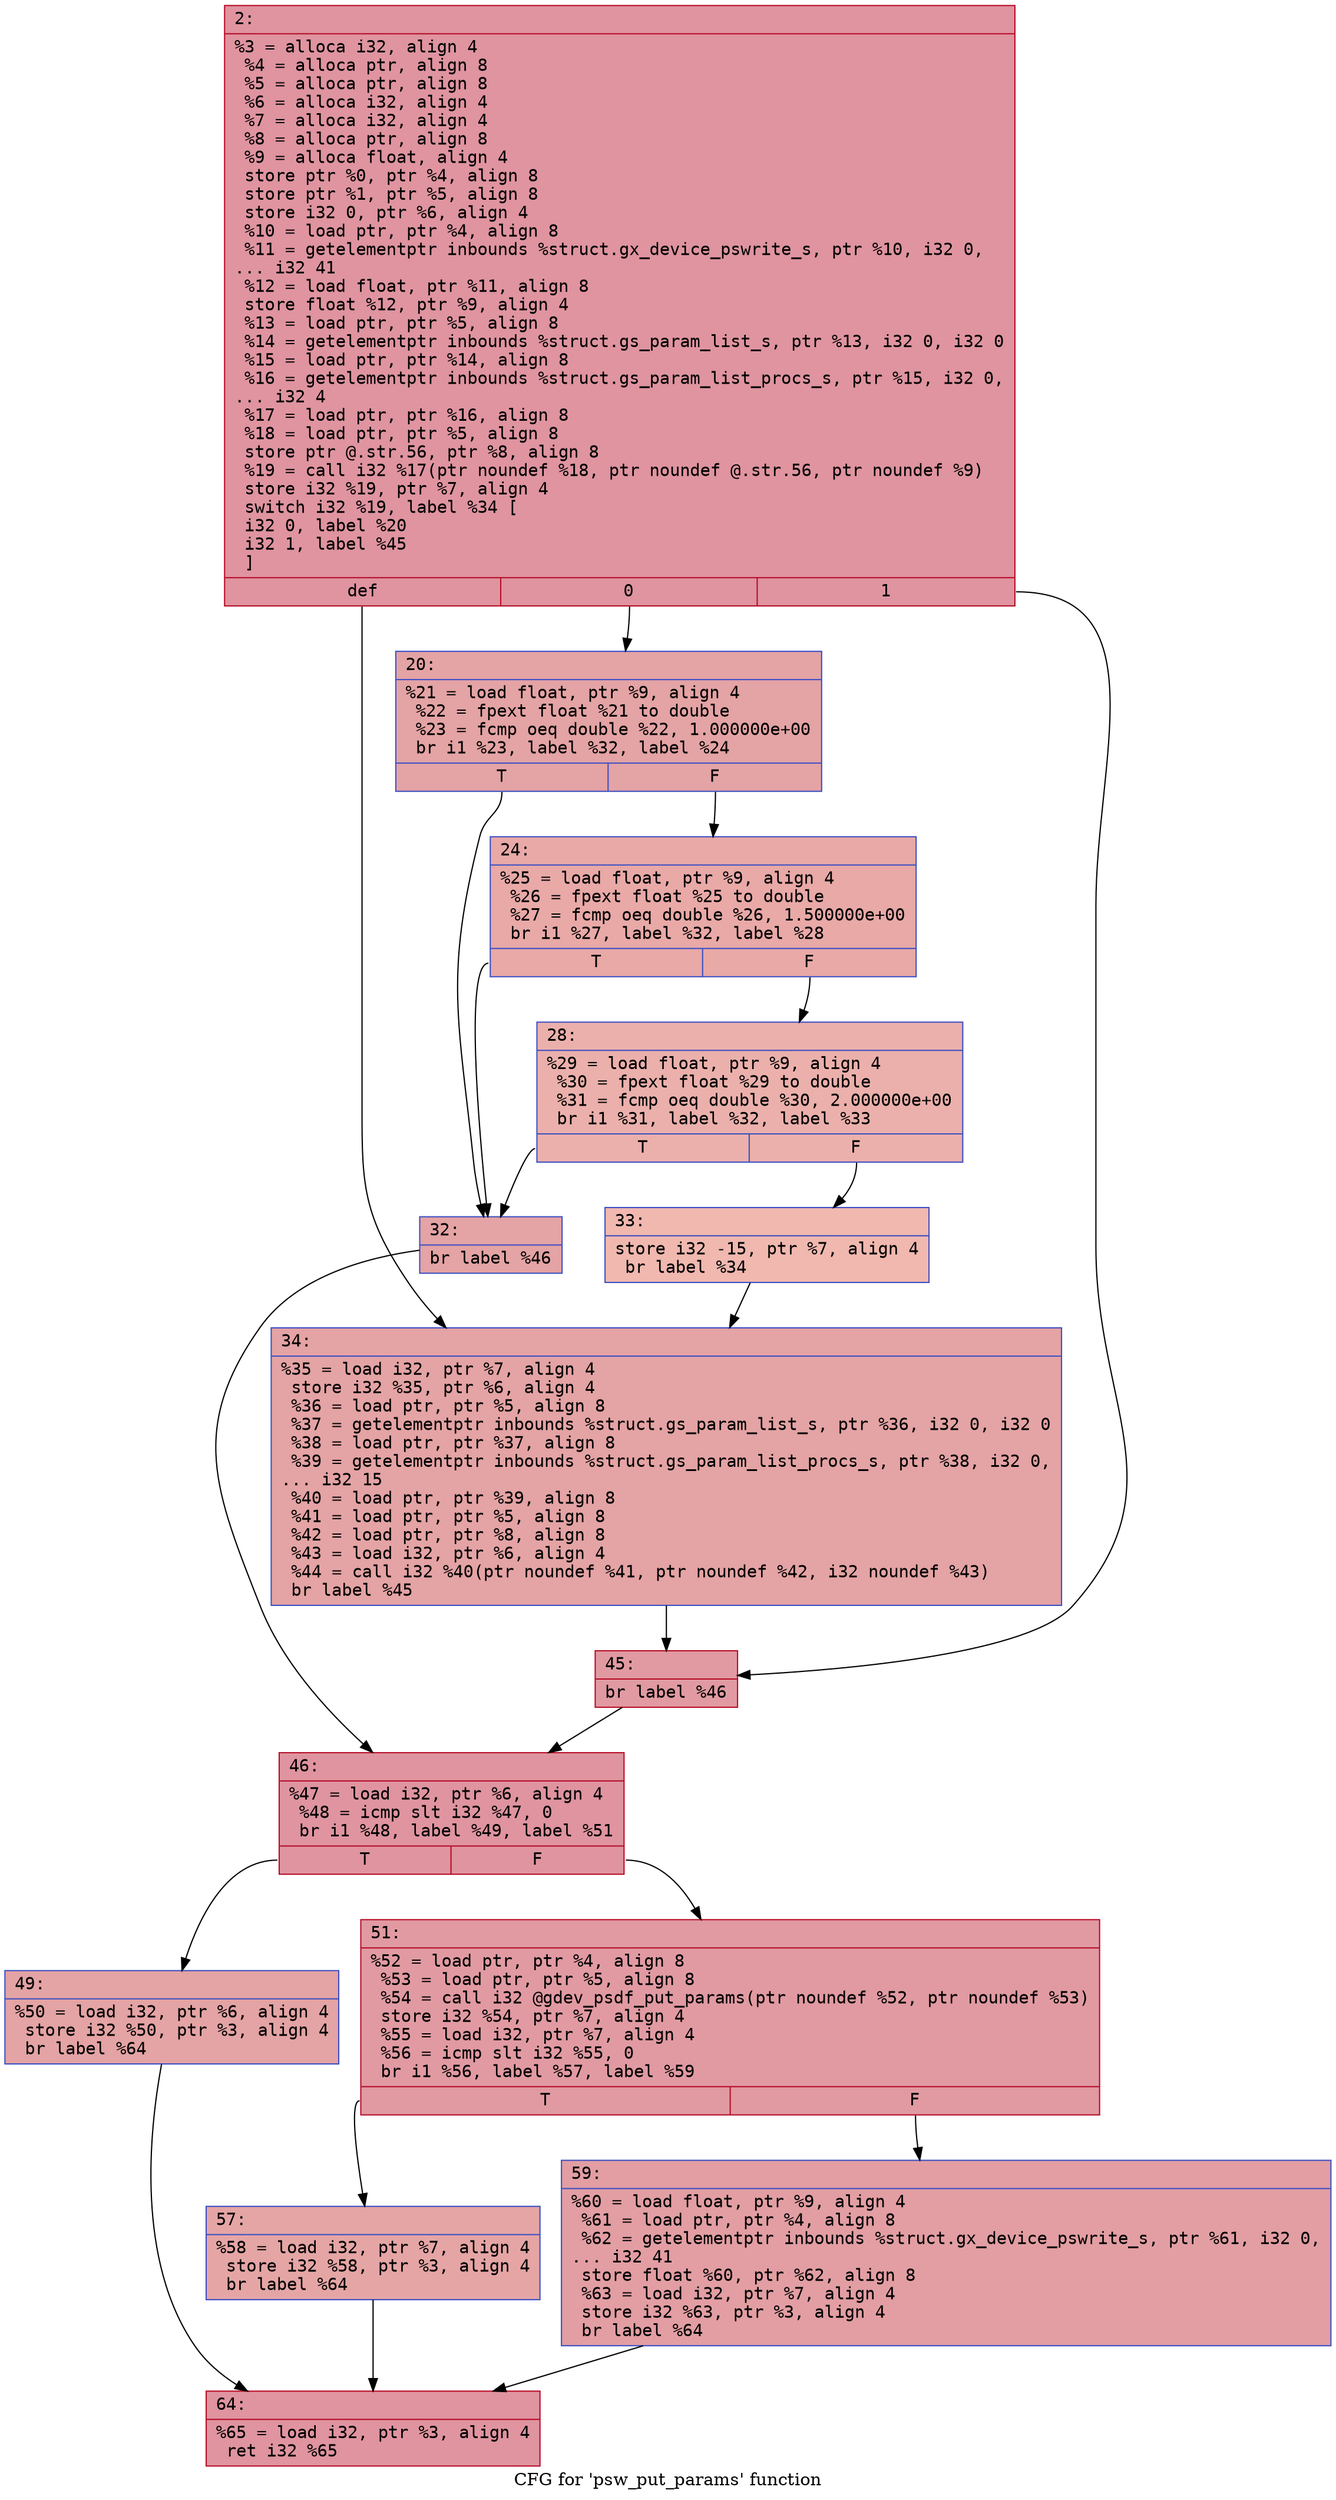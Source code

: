 digraph "CFG for 'psw_put_params' function" {
	label="CFG for 'psw_put_params' function";

	Node0x60000287b700 [shape=record,color="#b70d28ff", style=filled, fillcolor="#b70d2870" fontname="Courier",label="{2:\l|  %3 = alloca i32, align 4\l  %4 = alloca ptr, align 8\l  %5 = alloca ptr, align 8\l  %6 = alloca i32, align 4\l  %7 = alloca i32, align 4\l  %8 = alloca ptr, align 8\l  %9 = alloca float, align 4\l  store ptr %0, ptr %4, align 8\l  store ptr %1, ptr %5, align 8\l  store i32 0, ptr %6, align 4\l  %10 = load ptr, ptr %4, align 8\l  %11 = getelementptr inbounds %struct.gx_device_pswrite_s, ptr %10, i32 0,\l... i32 41\l  %12 = load float, ptr %11, align 8\l  store float %12, ptr %9, align 4\l  %13 = load ptr, ptr %5, align 8\l  %14 = getelementptr inbounds %struct.gs_param_list_s, ptr %13, i32 0, i32 0\l  %15 = load ptr, ptr %14, align 8\l  %16 = getelementptr inbounds %struct.gs_param_list_procs_s, ptr %15, i32 0,\l... i32 4\l  %17 = load ptr, ptr %16, align 8\l  %18 = load ptr, ptr %5, align 8\l  store ptr @.str.56, ptr %8, align 8\l  %19 = call i32 %17(ptr noundef %18, ptr noundef @.str.56, ptr noundef %9)\l  store i32 %19, ptr %7, align 4\l  switch i32 %19, label %34 [\l    i32 0, label %20\l    i32 1, label %45\l  ]\l|{<s0>def|<s1>0|<s2>1}}"];
	Node0x60000287b700:s0 -> Node0x60000287b8e0[tooltip="2 -> 34\nProbability 33.33%" ];
	Node0x60000287b700:s1 -> Node0x60000287b750[tooltip="2 -> 20\nProbability 33.33%" ];
	Node0x60000287b700:s2 -> Node0x60000287b930[tooltip="2 -> 45\nProbability 33.33%" ];
	Node0x60000287b750 [shape=record,color="#3d50c3ff", style=filled, fillcolor="#c32e3170" fontname="Courier",label="{20:\l|  %21 = load float, ptr %9, align 4\l  %22 = fpext float %21 to double\l  %23 = fcmp oeq double %22, 1.000000e+00\l  br i1 %23, label %32, label %24\l|{<s0>T|<s1>F}}"];
	Node0x60000287b750:s0 -> Node0x60000287b840[tooltip="20 -> 32\nProbability 62.50%" ];
	Node0x60000287b750:s1 -> Node0x60000287b7a0[tooltip="20 -> 24\nProbability 37.50%" ];
	Node0x60000287b7a0 [shape=record,color="#3d50c3ff", style=filled, fillcolor="#ca3b3770" fontname="Courier",label="{24:\l|  %25 = load float, ptr %9, align 4\l  %26 = fpext float %25 to double\l  %27 = fcmp oeq double %26, 1.500000e+00\l  br i1 %27, label %32, label %28\l|{<s0>T|<s1>F}}"];
	Node0x60000287b7a0:s0 -> Node0x60000287b840[tooltip="24 -> 32\nProbability 62.50%" ];
	Node0x60000287b7a0:s1 -> Node0x60000287b7f0[tooltip="24 -> 28\nProbability 37.50%" ];
	Node0x60000287b7f0 [shape=record,color="#3d50c3ff", style=filled, fillcolor="#d24b4070" fontname="Courier",label="{28:\l|  %29 = load float, ptr %9, align 4\l  %30 = fpext float %29 to double\l  %31 = fcmp oeq double %30, 2.000000e+00\l  br i1 %31, label %32, label %33\l|{<s0>T|<s1>F}}"];
	Node0x60000287b7f0:s0 -> Node0x60000287b840[tooltip="28 -> 32\nProbability 62.50%" ];
	Node0x60000287b7f0:s1 -> Node0x60000287b890[tooltip="28 -> 33\nProbability 37.50%" ];
	Node0x60000287b840 [shape=record,color="#3d50c3ff", style=filled, fillcolor="#c32e3170" fontname="Courier",label="{32:\l|  br label %46\l}"];
	Node0x60000287b840 -> Node0x60000287b980[tooltip="32 -> 46\nProbability 100.00%" ];
	Node0x60000287b890 [shape=record,color="#3d50c3ff", style=filled, fillcolor="#dc5d4a70" fontname="Courier",label="{33:\l|  store i32 -15, ptr %7, align 4\l  br label %34\l}"];
	Node0x60000287b890 -> Node0x60000287b8e0[tooltip="33 -> 34\nProbability 100.00%" ];
	Node0x60000287b8e0 [shape=record,color="#3d50c3ff", style=filled, fillcolor="#c32e3170" fontname="Courier",label="{34:\l|  %35 = load i32, ptr %7, align 4\l  store i32 %35, ptr %6, align 4\l  %36 = load ptr, ptr %5, align 8\l  %37 = getelementptr inbounds %struct.gs_param_list_s, ptr %36, i32 0, i32 0\l  %38 = load ptr, ptr %37, align 8\l  %39 = getelementptr inbounds %struct.gs_param_list_procs_s, ptr %38, i32 0,\l... i32 15\l  %40 = load ptr, ptr %39, align 8\l  %41 = load ptr, ptr %5, align 8\l  %42 = load ptr, ptr %8, align 8\l  %43 = load i32, ptr %6, align 4\l  %44 = call i32 %40(ptr noundef %41, ptr noundef %42, i32 noundef %43)\l  br label %45\l}"];
	Node0x60000287b8e0 -> Node0x60000287b930[tooltip="34 -> 45\nProbability 100.00%" ];
	Node0x60000287b930 [shape=record,color="#b70d28ff", style=filled, fillcolor="#bb1b2c70" fontname="Courier",label="{45:\l|  br label %46\l}"];
	Node0x60000287b930 -> Node0x60000287b980[tooltip="45 -> 46\nProbability 100.00%" ];
	Node0x60000287b980 [shape=record,color="#b70d28ff", style=filled, fillcolor="#b70d2870" fontname="Courier",label="{46:\l|  %47 = load i32, ptr %6, align 4\l  %48 = icmp slt i32 %47, 0\l  br i1 %48, label %49, label %51\l|{<s0>T|<s1>F}}"];
	Node0x60000287b980:s0 -> Node0x60000287b9d0[tooltip="46 -> 49\nProbability 37.50%" ];
	Node0x60000287b980:s1 -> Node0x60000287ba20[tooltip="46 -> 51\nProbability 62.50%" ];
	Node0x60000287b9d0 [shape=record,color="#3d50c3ff", style=filled, fillcolor="#c32e3170" fontname="Courier",label="{49:\l|  %50 = load i32, ptr %6, align 4\l  store i32 %50, ptr %3, align 4\l  br label %64\l}"];
	Node0x60000287b9d0 -> Node0x60000287bb10[tooltip="49 -> 64\nProbability 100.00%" ];
	Node0x60000287ba20 [shape=record,color="#b70d28ff", style=filled, fillcolor="#bb1b2c70" fontname="Courier",label="{51:\l|  %52 = load ptr, ptr %4, align 8\l  %53 = load ptr, ptr %5, align 8\l  %54 = call i32 @gdev_psdf_put_params(ptr noundef %52, ptr noundef %53)\l  store i32 %54, ptr %7, align 4\l  %55 = load i32, ptr %7, align 4\l  %56 = icmp slt i32 %55, 0\l  br i1 %56, label %57, label %59\l|{<s0>T|<s1>F}}"];
	Node0x60000287ba20:s0 -> Node0x60000287ba70[tooltip="51 -> 57\nProbability 37.50%" ];
	Node0x60000287ba20:s1 -> Node0x60000287bac0[tooltip="51 -> 59\nProbability 62.50%" ];
	Node0x60000287ba70 [shape=record,color="#3d50c3ff", style=filled, fillcolor="#c5333470" fontname="Courier",label="{57:\l|  %58 = load i32, ptr %7, align 4\l  store i32 %58, ptr %3, align 4\l  br label %64\l}"];
	Node0x60000287ba70 -> Node0x60000287bb10[tooltip="57 -> 64\nProbability 100.00%" ];
	Node0x60000287bac0 [shape=record,color="#3d50c3ff", style=filled, fillcolor="#be242e70" fontname="Courier",label="{59:\l|  %60 = load float, ptr %9, align 4\l  %61 = load ptr, ptr %4, align 8\l  %62 = getelementptr inbounds %struct.gx_device_pswrite_s, ptr %61, i32 0,\l... i32 41\l  store float %60, ptr %62, align 8\l  %63 = load i32, ptr %7, align 4\l  store i32 %63, ptr %3, align 4\l  br label %64\l}"];
	Node0x60000287bac0 -> Node0x60000287bb10[tooltip="59 -> 64\nProbability 100.00%" ];
	Node0x60000287bb10 [shape=record,color="#b70d28ff", style=filled, fillcolor="#b70d2870" fontname="Courier",label="{64:\l|  %65 = load i32, ptr %3, align 4\l  ret i32 %65\l}"];
}
